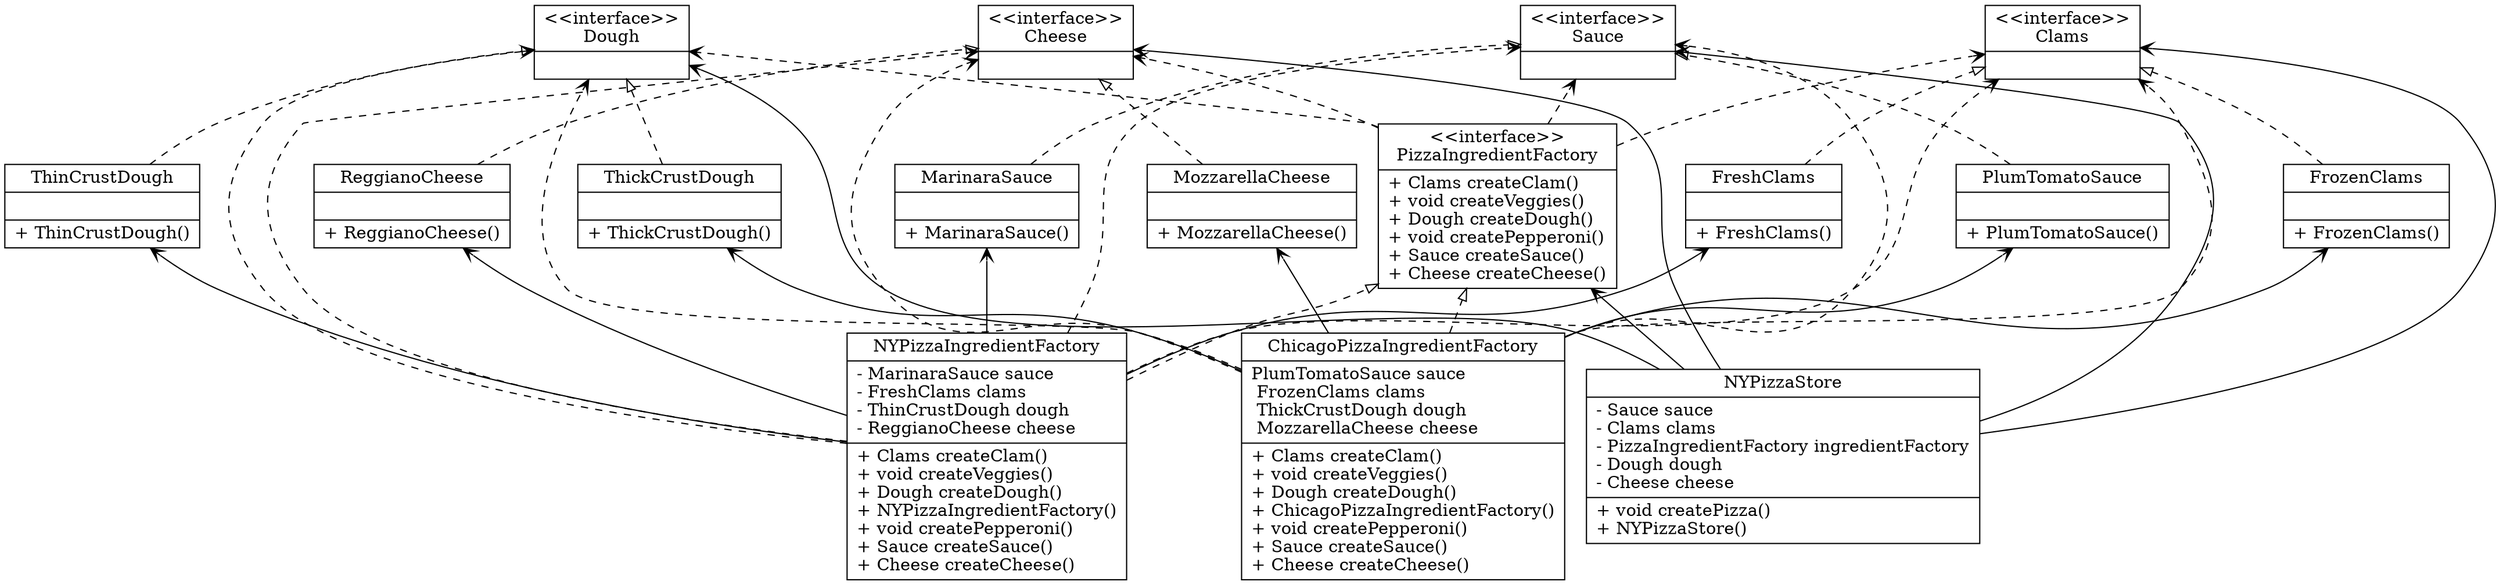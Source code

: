 digraph AbstractPizzaFactory{
rankdir=BT;
MarinaraSauce [
shape = "record",
label = "{MarinaraSauce||+ MarinaraSauce()\l}"
];
Cheese [
shape = "record",
label = "{\<\<interface\>\>\nCheese|}"
];
PizzaIngredientFactory [
shape = "record",
label = "{\<\<interface\>\>\nPizzaIngredientFactory|+ Clams createClam()\l+ void createVeggies()\l+ Dough createDough()\l+ void createPepperoni()\l+ Sauce createSauce()\l+ Cheese createCheese()\l}"
];
ThickCrustDough [
shape = "record",
label = "{ThickCrustDough||+ ThickCrustDough()\l}"
];
NYPizzaIngredientFactory [
shape = "record",
label = "{NYPizzaIngredientFactory|- MarinaraSauce sauce\l- FreshClams clams\l- ThinCrustDough dough\l- ReggianoCheese cheese\l|+ Clams createClam()\l+ void createVeggies()\l+ Dough createDough()\l+ NYPizzaIngredientFactory()\l+ void createPepperoni()\l+ Sauce createSauce()\l+ Cheese createCheese()\l}"
];
PlumTomatoSauce [
shape = "record",
label = "{PlumTomatoSauce||+ PlumTomatoSauce()\l}"
];
ThinCrustDough [
shape = "record",
label = "{ThinCrustDough||+ ThinCrustDough()\l}"
];
ChicagoPizzaIngredientFactory [
shape = "record",
label = "{ChicagoPizzaIngredientFactory| PlumTomatoSauce sauce\l FrozenClams clams\l ThickCrustDough dough\l MozzarellaCheese cheese\l|+ Clams createClam()\l+ void createVeggies()\l+ Dough createDough()\l+ ChicagoPizzaIngredientFactory()\l+ void createPepperoni()\l+ Sauce createSauce()\l+ Cheese createCheese()\l}"
];
Sauce [
shape = "record",
label = "{\<\<interface\>\>\nSauce|}"
];
MozzarellaCheese [
shape = "record",
label = "{MozzarellaCheese||+ MozzarellaCheese()\l}"
];
Dough [
shape = "record",
label = "{\<\<interface\>\>\nDough|}"
];
NYPizzaStore [
shape = "record",
label = "{NYPizzaStore|- Sauce sauce\l- Clams clams\l- PizzaIngredientFactory ingredientFactory\l- Dough dough\l- Cheese cheese\l|+ void createPizza()\l+ NYPizzaStore()\l}"
];
ReggianoCheese [
shape = "record",
label = "{ReggianoCheese||+ ReggianoCheese()\l}"
];
FrozenClams [
shape = "record",
label = "{FrozenClams||+ FrozenClams()\l}"
];
Clams [
shape = "record",
label = "{\<\<interface\>\>\nClams|}"
];
FreshClams [
shape = "record",
label = "{FreshClams||+ FreshClams()\l}"
];
PlumTomatoSauce -> Sauce [arrowhead="onormal", style="dashed"];
NYPizzaIngredientFactory -> PizzaIngredientFactory [arrowhead="onormal", style="dashed"];
ThinCrustDough -> Dough [arrowhead="onormal", style="dashed"];
ChicagoPizzaIngredientFactory -> PizzaIngredientFactory [arrowhead="onormal", style="dashed"];
ThickCrustDough -> Dough [arrowhead="onormal", style="dashed"];
FrozenClams -> Clams [arrowhead="onormal", style="dashed"];
MozzarellaCheese -> Cheese [arrowhead="onormal", style="dashed"];
FreshClams -> Clams [arrowhead="onormal", style="dashed"];
MarinaraSauce -> Sauce [arrowhead="onormal", style="dashed"];
ReggianoCheese -> Cheese [arrowhead="onormal", style="dashed"];
ChicagoPizzaIngredientFactory -> MozzarellaCheese [arrowhead="vee", style="solid"];
ChicagoPizzaIngredientFactory -> Dough [arrowhead="vee", style="dashed"];
ChicagoPizzaIngredientFactory -> Sauce [arrowhead="vee", style="dashed"];
NYPizzaIngredientFactory -> MarinaraSauce [arrowhead="vee", style="solid"];
PizzaIngredientFactory -> Sauce [arrowhead="vee", style="dashed"];
NYPizzaIngredientFactory -> FreshClams [arrowhead="vee", style="solid"];
NYPizzaIngredientFactory -> Clams [arrowhead="vee", style="dashed"];
ChicagoPizzaIngredientFactory -> Cheese [arrowhead="vee", style="dashed"];
NYPizzaIngredientFactory -> Dough [arrowhead="vee", style="dashed"];
NYPizzaStore -> Sauce [arrowhead="vee", style="solid"];
ChicagoPizzaIngredientFactory -> FrozenClams [arrowhead="vee", style="solid"];
NYPizzaIngredientFactory -> ThinCrustDough [arrowhead="vee", style="solid"];
NYPizzaIngredientFactory -> Cheese [arrowhead="vee", style="dashed"];
NYPizzaStore -> PizzaIngredientFactory [arrowhead="vee", style="solid"];
ChicagoPizzaIngredientFactory -> Clams [arrowhead="vee", style="dashed"];
NYPizzaStore -> Cheese [arrowhead="vee", style="solid"];
NYPizzaStore -> Clams [arrowhead="vee", style="solid"];
NYPizzaStore -> Dough [arrowhead="vee", style="solid"];
PizzaIngredientFactory -> Dough [arrowhead="vee", style="dashed"];
ChicagoPizzaIngredientFactory -> PlumTomatoSauce [arrowhead="vee", style="solid"];
PizzaIngredientFactory -> Cheese [arrowhead="vee", style="dashed"];
ChicagoPizzaIngredientFactory -> ThickCrustDough [arrowhead="vee", style="solid"];
NYPizzaIngredientFactory -> Sauce [arrowhead="vee", style="dashed"];
PizzaIngredientFactory -> Clams [arrowhead="vee", style="dashed"];
NYPizzaIngredientFactory -> ReggianoCheese [arrowhead="vee", style="solid"];
}